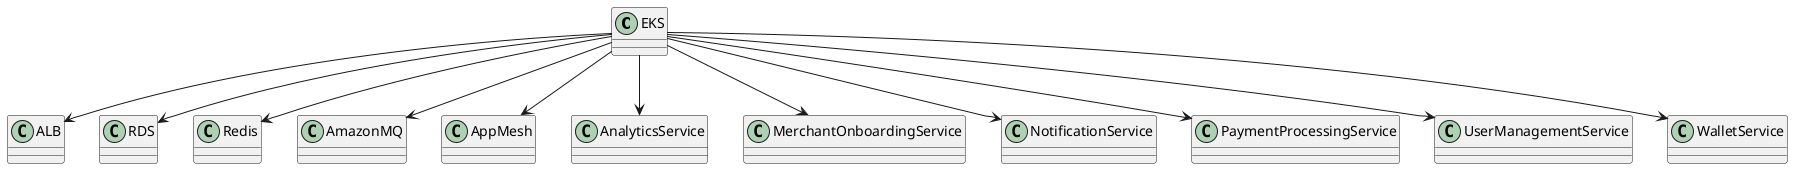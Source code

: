 @startuml
!define RECTANGLE class
RECTANGLE EKS
RECTANGLE ALB
RECTANGLE RDS
RECTANGLE Redis
RECTANGLE AmazonMQ
RECTANGLE AppMesh
RECTANGLE AnalyticsService
RECTANGLE MerchantOnboardingService
RECTANGLE NotificationService
RECTANGLE PaymentProcessingService
RECTANGLE UserManagementService
RECTANGLE WalletService
EKS --> ALB
EKS --> RDS
EKS --> Redis
EKS --> AmazonMQ
EKS --> AppMesh
EKS --> AnalyticsService
EKS --> MerchantOnboardingService
EKS --> NotificationService
EKS --> PaymentProcessingService
EKS --> UserManagementService
EKS --> WalletService
@enduml
